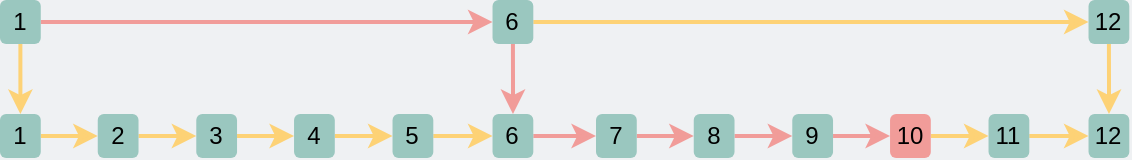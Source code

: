 <mxfile version="17.2.4" type="github"><diagram id="3228e29e-7158-1315-38df-8450db1d8a1d" name="Page-1"><mxGraphModel dx="1298" dy="102" grid="0" gridSize="10" guides="1" tooltips="1" connect="1" arrows="1" fold="1" page="1" pageScale="1" pageWidth="700" pageHeight="150" background="#EFF1F3" math="0" shadow="0"><root><mxCell id="0"/><mxCell id="1" parent="0"/><mxCell id="pTquKtreFx32UbCazG2L-13" style="edgeStyle=orthogonalEdgeStyle;rounded=0;orthogonalLoop=1;jettySize=auto;html=1;exitX=1;exitY=0.5;exitDx=0;exitDy=0;fontSize=24;strokeColor=#FDD276;strokeWidth=2;" parent="1" source="pTquKtreFx32UbCazG2L-1" target="pTquKtreFx32UbCazG2L-2" edge="1"><mxGeometry relative="1" as="geometry"/></mxCell><mxCell id="pTquKtreFx32UbCazG2L-1" value="&lt;font&gt;1&lt;/font&gt;" style="rounded=1;whiteSpace=wrap;html=1;fillColor=#9AC7BF;strokeColor=none;fontColor=#000000;" parent="1" vertex="1"><mxGeometry x="68.0" y="693" width="20.38" height="22" as="geometry"/></mxCell><mxCell id="pTquKtreFx32UbCazG2L-14" style="edgeStyle=orthogonalEdgeStyle;rounded=0;orthogonalLoop=1;jettySize=auto;html=1;exitX=1;exitY=0.5;exitDx=0;exitDy=0;entryX=0;entryY=0.5;entryDx=0;entryDy=0;fontSize=24;strokeColor=#FDD276;strokeWidth=2;" parent="1" source="pTquKtreFx32UbCazG2L-2" target="pTquKtreFx32UbCazG2L-3" edge="1"><mxGeometry relative="1" as="geometry"/></mxCell><mxCell id="pTquKtreFx32UbCazG2L-2" value="&lt;font&gt;2&lt;/font&gt;" style="rounded=1;whiteSpace=wrap;html=1;fillColor=#9AC7BF;strokeColor=none;fontColor=#000000;" parent="1" vertex="1"><mxGeometry x="116.88" y="693" width="20.38" height="22" as="geometry"/></mxCell><mxCell id="pTquKtreFx32UbCazG2L-15" style="edgeStyle=orthogonalEdgeStyle;rounded=0;orthogonalLoop=1;jettySize=auto;html=1;exitX=1;exitY=0.5;exitDx=0;exitDy=0;entryX=0;entryY=0.5;entryDx=0;entryDy=0;fontSize=24;strokeColor=#FDD276;strokeWidth=2;" parent="1" source="pTquKtreFx32UbCazG2L-3" target="pTquKtreFx32UbCazG2L-4" edge="1"><mxGeometry relative="1" as="geometry"/></mxCell><mxCell id="pTquKtreFx32UbCazG2L-3" value="&lt;font&gt;3&lt;/font&gt;" style="rounded=1;whiteSpace=wrap;html=1;fillColor=#9AC7BF;strokeColor=none;fontColor=#000000;" parent="1" vertex="1"><mxGeometry x="166.14" y="693" width="20.38" height="22" as="geometry"/></mxCell><mxCell id="pTquKtreFx32UbCazG2L-16" style="edgeStyle=orthogonalEdgeStyle;rounded=0;orthogonalLoop=1;jettySize=auto;html=1;exitX=1;exitY=0.5;exitDx=0;exitDy=0;entryX=0;entryY=0.5;entryDx=0;entryDy=0;fontSize=24;strokeColor=#FDD276;strokeWidth=2;" parent="1" source="pTquKtreFx32UbCazG2L-4" target="pTquKtreFx32UbCazG2L-5" edge="1"><mxGeometry relative="1" as="geometry"/></mxCell><mxCell id="pTquKtreFx32UbCazG2L-4" value="&lt;font&gt;4&lt;/font&gt;" style="rounded=1;whiteSpace=wrap;html=1;fillColor=#9AC7BF;strokeColor=none;fontColor=#000000;" parent="1" vertex="1"><mxGeometry x="215.02" y="693" width="20.38" height="22" as="geometry"/></mxCell><mxCell id="pTquKtreFx32UbCazG2L-17" style="edgeStyle=orthogonalEdgeStyle;rounded=0;orthogonalLoop=1;jettySize=auto;html=1;exitX=1;exitY=0.5;exitDx=0;exitDy=0;entryX=0;entryY=0.5;entryDx=0;entryDy=0;fontSize=24;strokeColor=#FDD276;strokeWidth=2;" parent="1" source="pTquKtreFx32UbCazG2L-5" target="pTquKtreFx32UbCazG2L-6" edge="1"><mxGeometry relative="1" as="geometry"/></mxCell><mxCell id="pTquKtreFx32UbCazG2L-5" value="&lt;font&gt;5&lt;/font&gt;" style="rounded=1;whiteSpace=wrap;html=1;fillColor=#9AC7BF;strokeColor=none;fontColor=#000000;" parent="1" vertex="1"><mxGeometry x="264.27" y="693" width="20.38" height="22" as="geometry"/></mxCell><mxCell id="pTquKtreFx32UbCazG2L-29" style="edgeStyle=orthogonalEdgeStyle;rounded=0;orthogonalLoop=1;jettySize=auto;html=1;exitX=1;exitY=0.5;exitDx=0;exitDy=0;fontSize=24;strokeColor=#F19C99;strokeWidth=2;" parent="1" source="pTquKtreFx32UbCazG2L-6" target="pTquKtreFx32UbCazG2L-19" edge="1"><mxGeometry relative="1" as="geometry"/></mxCell><mxCell id="pTquKtreFx32UbCazG2L-6" value="&lt;font&gt;6&lt;/font&gt;" style="rounded=1;whiteSpace=wrap;html=1;fillColor=#9AC7BF;strokeColor=none;fontColor=#000000;" parent="1" vertex="1"><mxGeometry x="314.27" y="693" width="20.38" height="22" as="geometry"/></mxCell><mxCell id="pTquKtreFx32UbCazG2L-18" style="edgeStyle=orthogonalEdgeStyle;rounded=0;orthogonalLoop=1;jettySize=auto;html=1;exitX=1;exitY=0.5;exitDx=0;exitDy=0;fontSize=24;strokeColor=#F19C99;strokeWidth=2;" parent="1" source="pTquKtreFx32UbCazG2L-19" target="pTquKtreFx32UbCazG2L-21" edge="1"><mxGeometry relative="1" as="geometry"/></mxCell><mxCell id="pTquKtreFx32UbCazG2L-19" value="&lt;font&gt;7&lt;/font&gt;" style="rounded=1;whiteSpace=wrap;html=1;fillColor=#9AC7BF;strokeColor=none;fontColor=#000000;" parent="1" vertex="1"><mxGeometry x="366" y="693" width="20.38" height="22" as="geometry"/></mxCell><mxCell id="pTquKtreFx32UbCazG2L-20" style="edgeStyle=orthogonalEdgeStyle;rounded=0;orthogonalLoop=1;jettySize=auto;html=1;exitX=1;exitY=0.5;exitDx=0;exitDy=0;entryX=0;entryY=0.5;entryDx=0;entryDy=0;fontSize=24;strokeColor=#F19C99;strokeWidth=2;" parent="1" source="pTquKtreFx32UbCazG2L-21" target="pTquKtreFx32UbCazG2L-23" edge="1"><mxGeometry relative="1" as="geometry"/></mxCell><mxCell id="pTquKtreFx32UbCazG2L-21" value="&lt;font&gt;8&lt;/font&gt;" style="rounded=1;whiteSpace=wrap;html=1;fillColor=#9AC7BF;strokeColor=none;fontColor=#000000;" parent="1" vertex="1"><mxGeometry x="414.88" y="693" width="20.38" height="22" as="geometry"/></mxCell><mxCell id="pTquKtreFx32UbCazG2L-22" style="edgeStyle=orthogonalEdgeStyle;rounded=0;orthogonalLoop=1;jettySize=auto;html=1;exitX=1;exitY=0.5;exitDx=0;exitDy=0;entryX=0;entryY=0.5;entryDx=0;entryDy=0;fontSize=24;strokeColor=#F19C99;strokeWidth=2;" parent="1" source="pTquKtreFx32UbCazG2L-23" target="pTquKtreFx32UbCazG2L-25" edge="1"><mxGeometry relative="1" as="geometry"/></mxCell><mxCell id="pTquKtreFx32UbCazG2L-23" value="&lt;font&gt;9&lt;/font&gt;" style="rounded=1;whiteSpace=wrap;html=1;fillColor=#9AC7BF;strokeColor=none;fontColor=#000000;" parent="1" vertex="1"><mxGeometry x="464.14" y="693" width="20.38" height="22" as="geometry"/></mxCell><mxCell id="pTquKtreFx32UbCazG2L-24" style="edgeStyle=orthogonalEdgeStyle;rounded=0;orthogonalLoop=1;jettySize=auto;html=1;exitX=1;exitY=0.5;exitDx=0;exitDy=0;entryX=0;entryY=0.5;entryDx=0;entryDy=0;fontSize=24;strokeColor=#FDD276;strokeWidth=2;" parent="1" source="pTquKtreFx32UbCazG2L-25" target="pTquKtreFx32UbCazG2L-27" edge="1"><mxGeometry relative="1" as="geometry"/></mxCell><mxCell id="pTquKtreFx32UbCazG2L-25" value="10" style="rounded=1;whiteSpace=wrap;html=1;fillColor=#F19C99;strokeColor=none;fontColor=#000000;" parent="1" vertex="1"><mxGeometry x="513.02" y="693" width="20.38" height="22" as="geometry"/></mxCell><mxCell id="pTquKtreFx32UbCazG2L-26" style="edgeStyle=orthogonalEdgeStyle;rounded=0;orthogonalLoop=1;jettySize=auto;html=1;exitX=1;exitY=0.5;exitDx=0;exitDy=0;fontSize=24;strokeColor=#FDD276;strokeWidth=2;" parent="1" source="pTquKtreFx32UbCazG2L-27" target="pTquKtreFx32UbCazG2L-28" edge="1"><mxGeometry relative="1" as="geometry"/></mxCell><mxCell id="pTquKtreFx32UbCazG2L-27" value="&lt;font&gt;11&lt;/font&gt;" style="rounded=1;whiteSpace=wrap;html=1;fillColor=#9AC7BF;strokeColor=none;fontColor=#000000;" parent="1" vertex="1"><mxGeometry x="562.27" y="693" width="20.38" height="22" as="geometry"/></mxCell><mxCell id="pTquKtreFx32UbCazG2L-28" value="&lt;font&gt;12&lt;/font&gt;" style="rounded=1;whiteSpace=wrap;html=1;fillColor=#9AC7BF;strokeColor=none;fontColor=#000000;" parent="1" vertex="1"><mxGeometry x="612.27" y="693" width="20.38" height="22" as="geometry"/></mxCell><mxCell id="1T4NAsHrSFZo_rarIsao-4" style="edgeStyle=orthogonalEdgeStyle;rounded=0;orthogonalLoop=1;jettySize=auto;html=1;exitX=0.5;exitY=1;exitDx=0;exitDy=0;strokeColor=#FDD276;strokeWidth=2;" parent="1" source="1T4NAsHrSFZo_rarIsao-1" target="pTquKtreFx32UbCazG2L-1" edge="1"><mxGeometry relative="1" as="geometry"/></mxCell><mxCell id="1T4NAsHrSFZo_rarIsao-7" style="edgeStyle=orthogonalEdgeStyle;rounded=0;orthogonalLoop=1;jettySize=auto;html=1;exitX=1;exitY=0.5;exitDx=0;exitDy=0;entryX=0;entryY=0.5;entryDx=0;entryDy=0;strokeColor=#F19C99;strokeWidth=2;" parent="1" source="1T4NAsHrSFZo_rarIsao-1" target="1T4NAsHrSFZo_rarIsao-2" edge="1"><mxGeometry relative="1" as="geometry"/></mxCell><mxCell id="1T4NAsHrSFZo_rarIsao-1" value="&lt;font&gt;1&lt;/font&gt;" style="rounded=1;whiteSpace=wrap;html=1;fillColor=#9AC7BF;strokeColor=none;fontColor=#000000;" parent="1" vertex="1"><mxGeometry x="68.0" y="636" width="20.38" height="22" as="geometry"/></mxCell><mxCell id="1T4NAsHrSFZo_rarIsao-5" style="edgeStyle=orthogonalEdgeStyle;rounded=0;orthogonalLoop=1;jettySize=auto;html=1;exitX=0.5;exitY=1;exitDx=0;exitDy=0;strokeColor=#F19C99;strokeWidth=2;" parent="1" source="1T4NAsHrSFZo_rarIsao-2" target="pTquKtreFx32UbCazG2L-6" edge="1"><mxGeometry relative="1" as="geometry"/></mxCell><mxCell id="1T4NAsHrSFZo_rarIsao-8" style="edgeStyle=orthogonalEdgeStyle;rounded=0;orthogonalLoop=1;jettySize=auto;html=1;exitX=1;exitY=0.5;exitDx=0;exitDy=0;strokeColor=#FDD276;strokeWidth=2;" parent="1" source="1T4NAsHrSFZo_rarIsao-2" target="1T4NAsHrSFZo_rarIsao-3" edge="1"><mxGeometry relative="1" as="geometry"/></mxCell><mxCell id="1T4NAsHrSFZo_rarIsao-2" value="&lt;font&gt;6&lt;/font&gt;" style="rounded=1;whiteSpace=wrap;html=1;fillColor=#9AC7BF;strokeColor=none;fontColor=#000000;" parent="1" vertex="1"><mxGeometry x="314.27" y="636" width="20.38" height="22" as="geometry"/></mxCell><mxCell id="1T4NAsHrSFZo_rarIsao-6" style="edgeStyle=orthogonalEdgeStyle;rounded=0;orthogonalLoop=1;jettySize=auto;html=1;exitX=0.5;exitY=1;exitDx=0;exitDy=0;strokeColor=#FDD276;strokeWidth=2;" parent="1" source="1T4NAsHrSFZo_rarIsao-3" target="pTquKtreFx32UbCazG2L-28" edge="1"><mxGeometry relative="1" as="geometry"/></mxCell><mxCell id="1T4NAsHrSFZo_rarIsao-3" value="&lt;font&gt;12&lt;/font&gt;" style="rounded=1;whiteSpace=wrap;html=1;fillColor=#9AC7BF;strokeColor=none;fontColor=#000000;" parent="1" vertex="1"><mxGeometry x="612.27" y="636" width="20.38" height="22" as="geometry"/></mxCell></root></mxGraphModel></diagram></mxfile>